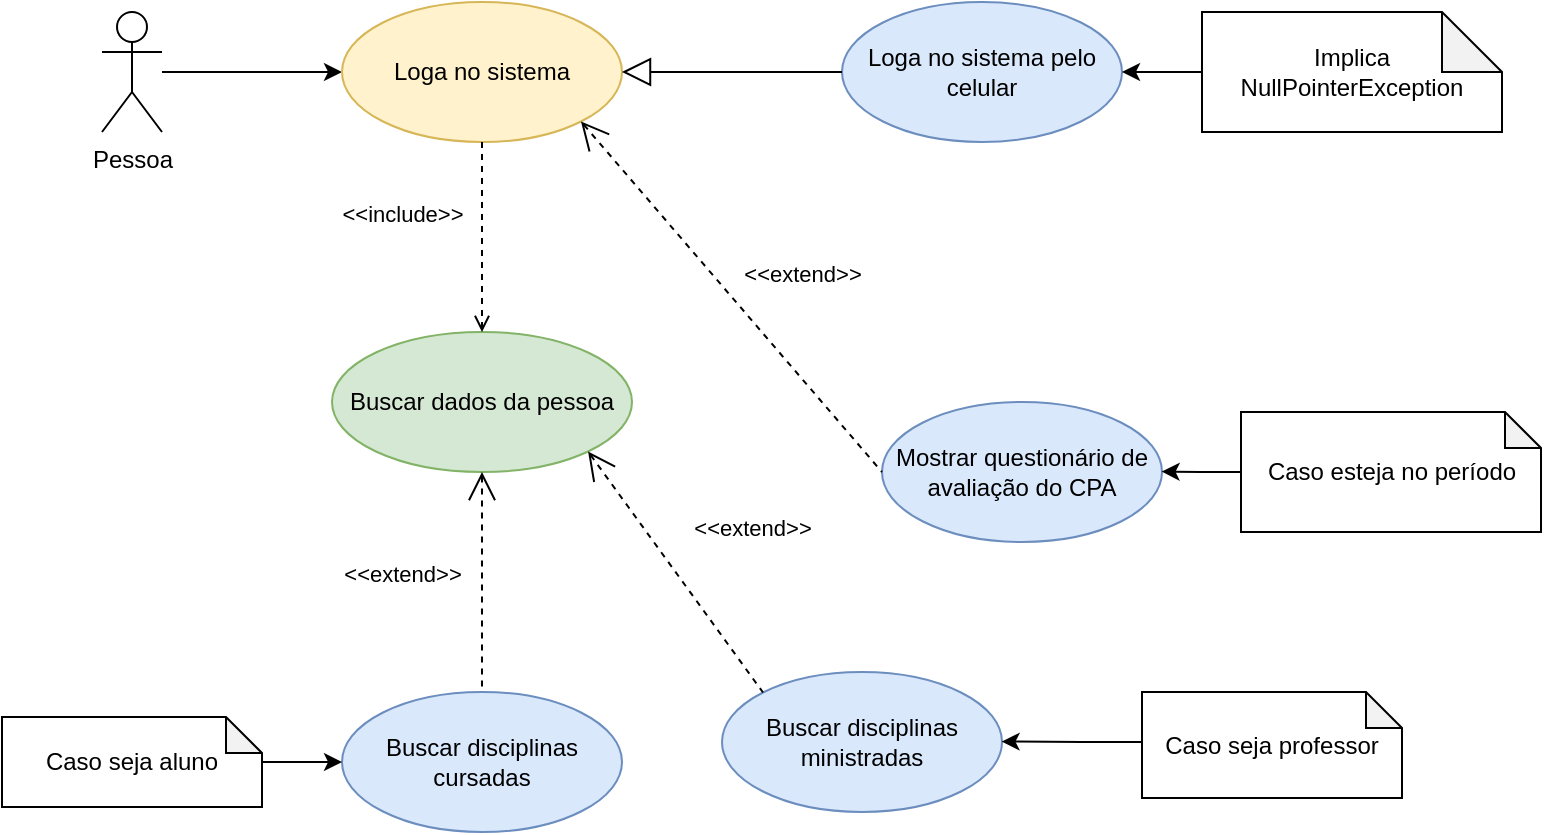 <mxfile version="12.2.2" type="device" pages="1"><diagram id="Rfm6kHef2wPuEiEDzp4q" name="Page-1"><mxGraphModel dx="1005" dy="562" grid="1" gridSize="10" guides="1" tooltips="1" connect="1" arrows="1" fold="1" page="1" pageScale="1" pageWidth="827" pageHeight="1169" math="0" shadow="0"><root><mxCell id="0"/><mxCell id="1" parent="0"/><mxCell id="rjZwlkwgEf6hKx8NJ4GE-5" style="edgeStyle=orthogonalEdgeStyle;rounded=0;orthogonalLoop=1;jettySize=auto;html=1;entryX=0;entryY=0.5;entryDx=0;entryDy=0;" edge="1" parent="1" source="rjZwlkwgEf6hKx8NJ4GE-3" target="rjZwlkwgEf6hKx8NJ4GE-4"><mxGeometry relative="1" as="geometry"/></mxCell><mxCell id="rjZwlkwgEf6hKx8NJ4GE-3" value="Pessoa" style="shape=umlActor;verticalLabelPosition=bottom;labelBackgroundColor=#ffffff;verticalAlign=top;html=1;outlineConnect=0;" vertex="1" parent="1"><mxGeometry x="80" y="40" width="30" height="60" as="geometry"/></mxCell><mxCell id="rjZwlkwgEf6hKx8NJ4GE-4" value="Loga no sistema" style="ellipse;whiteSpace=wrap;html=1;fillColor=#fff2cc;strokeColor=#d6b656;" vertex="1" parent="1"><mxGeometry x="200" y="35" width="140" height="70" as="geometry"/></mxCell><mxCell id="rjZwlkwgEf6hKx8NJ4GE-6" value="Loga no sistema pelo celular" style="ellipse;whiteSpace=wrap;html=1;fillColor=#dae8fc;strokeColor=#6c8ebf;" vertex="1" parent="1"><mxGeometry x="450" y="35" width="140" height="70" as="geometry"/></mxCell><mxCell id="rjZwlkwgEf6hKx8NJ4GE-8" value="Buscar dados da pessoa" style="ellipse;whiteSpace=wrap;html=1;fillColor=#d5e8d4;strokeColor=#82b366;" vertex="1" parent="1"><mxGeometry x="195" y="200" width="150" height="70" as="geometry"/></mxCell><mxCell id="rjZwlkwgEf6hKx8NJ4GE-9" value="Buscar disciplinas cursadas" style="ellipse;whiteSpace=wrap;html=1;fillColor=#dae8fc;strokeColor=#6c8ebf;" vertex="1" parent="1"><mxGeometry x="200" y="380" width="140" height="70" as="geometry"/></mxCell><mxCell id="rjZwlkwgEf6hKx8NJ4GE-10" value="Buscar disciplinas ministradas" style="ellipse;whiteSpace=wrap;html=1;fillColor=#dae8fc;strokeColor=#6c8ebf;" vertex="1" parent="1"><mxGeometry x="390" y="370" width="140" height="70" as="geometry"/></mxCell><mxCell id="rjZwlkwgEf6hKx8NJ4GE-11" value="Mostrar questionário de avaliação do CPA" style="ellipse;whiteSpace=wrap;html=1;fillColor=#dae8fc;strokeColor=#6c8ebf;" vertex="1" parent="1"><mxGeometry x="470" y="235" width="140" height="70" as="geometry"/></mxCell><mxCell id="rjZwlkwgEf6hKx8NJ4GE-12" value="" style="edgeStyle=none;html=1;endArrow=block;endFill=0;endSize=12;verticalAlign=bottom;entryX=1;entryY=0.5;entryDx=0;entryDy=0;exitX=0;exitY=0.5;exitDx=0;exitDy=0;" edge="1" parent="1" source="rjZwlkwgEf6hKx8NJ4GE-6" target="rjZwlkwgEf6hKx8NJ4GE-4"><mxGeometry width="160" relative="1" as="geometry"><mxPoint x="70" y="530" as="sourcePoint"/><mxPoint x="230" y="530" as="targetPoint"/></mxGeometry></mxCell><mxCell id="rjZwlkwgEf6hKx8NJ4GE-13" value="&amp;lt;&amp;lt;include&amp;gt;&amp;gt;" style="edgeStyle=none;html=1;endArrow=open;verticalAlign=bottom;dashed=1;labelBackgroundColor=none;entryX=0.5;entryY=0;entryDx=0;entryDy=0;" edge="1" parent="1" source="rjZwlkwgEf6hKx8NJ4GE-4" target="rjZwlkwgEf6hKx8NJ4GE-8"><mxGeometry x="-0.053" y="-40" width="160" relative="1" as="geometry"><mxPoint x="270" y="105" as="sourcePoint"/><mxPoint x="440" y="160" as="targetPoint"/><mxPoint as="offset"/></mxGeometry></mxCell><mxCell id="rjZwlkwgEf6hKx8NJ4GE-16" value="&amp;lt;&amp;lt;extend&amp;gt;&amp;gt;" style="edgeStyle=none;html=1;startArrow=open;endArrow=none;startSize=12;verticalAlign=bottom;dashed=1;labelBackgroundColor=none;exitX=0.5;exitY=1;exitDx=0;exitDy=0;entryX=0.5;entryY=0;entryDx=0;entryDy=0;" edge="1" parent="1" source="rjZwlkwgEf6hKx8NJ4GE-8" target="rjZwlkwgEf6hKx8NJ4GE-9"><mxGeometry x="0.091" y="-40" width="160" relative="1" as="geometry"><mxPoint x="260" y="320" as="sourcePoint"/><mxPoint x="420" y="320" as="targetPoint"/><mxPoint as="offset"/></mxGeometry></mxCell><mxCell id="rjZwlkwgEf6hKx8NJ4GE-17" value="&amp;lt;&amp;lt;extend&amp;gt;&amp;gt;" style="edgeStyle=none;html=1;startArrow=open;endArrow=none;startSize=12;verticalAlign=bottom;dashed=1;labelBackgroundColor=none;exitX=1;exitY=1;exitDx=0;exitDy=0;entryX=0;entryY=0.5;entryDx=0;entryDy=0;" edge="1" parent="1" source="rjZwlkwgEf6hKx8NJ4GE-4" target="rjZwlkwgEf6hKx8NJ4GE-11"><mxGeometry x="0.182" y="28" width="160" relative="1" as="geometry"><mxPoint x="280" y="280.0" as="sourcePoint"/><mxPoint x="280" y="390" as="targetPoint"/><mxPoint as="offset"/></mxGeometry></mxCell><mxCell id="rjZwlkwgEf6hKx8NJ4GE-18" value="&amp;lt;&amp;lt;extend&amp;gt;&amp;gt;" style="edgeStyle=none;html=1;startArrow=open;endArrow=none;startSize=12;verticalAlign=bottom;dashed=1;labelBackgroundColor=none;exitX=1;exitY=1;exitDx=0;exitDy=0;entryX=0;entryY=0;entryDx=0;entryDy=0;" edge="1" parent="1" source="rjZwlkwgEf6hKx8NJ4GE-8" target="rjZwlkwgEf6hKx8NJ4GE-10"><mxGeometry x="0.15" y="39" width="160" relative="1" as="geometry"><mxPoint x="355" y="245.0" as="sourcePoint"/><mxPoint x="520" y="295.0" as="targetPoint"/><mxPoint y="1" as="offset"/></mxGeometry></mxCell><mxCell id="rjZwlkwgEf6hKx8NJ4GE-24" style="edgeStyle=orthogonalEdgeStyle;rounded=0;orthogonalLoop=1;jettySize=auto;html=1;entryX=1;entryY=0.5;entryDx=0;entryDy=0;" edge="1" parent="1" source="rjZwlkwgEf6hKx8NJ4GE-23" target="rjZwlkwgEf6hKx8NJ4GE-6"><mxGeometry relative="1" as="geometry"/></mxCell><mxCell id="rjZwlkwgEf6hKx8NJ4GE-23" value="Implica NullPointerException" style="shape=note;whiteSpace=wrap;html=1;backgroundOutline=1;darkOpacity=0.05;" vertex="1" parent="1"><mxGeometry x="630" y="40" width="150" height="60" as="geometry"/></mxCell><mxCell id="rjZwlkwgEf6hKx8NJ4GE-25" style="edgeStyle=orthogonalEdgeStyle;rounded=0;orthogonalLoop=1;jettySize=auto;html=1;entryX=1;entryY=0.5;entryDx=0;entryDy=0;" edge="1" source="rjZwlkwgEf6hKx8NJ4GE-26" parent="1"><mxGeometry relative="1" as="geometry"><mxPoint x="609.794" y="269.765" as="targetPoint"/></mxGeometry></mxCell><mxCell id="rjZwlkwgEf6hKx8NJ4GE-26" value="Caso esteja no período" style="shape=note;whiteSpace=wrap;html=1;backgroundOutline=1;darkOpacity=0.05;size=18;" vertex="1" parent="1"><mxGeometry x="649.5" y="240" width="150" height="60" as="geometry"/></mxCell><mxCell id="rjZwlkwgEf6hKx8NJ4GE-27" style="edgeStyle=orthogonalEdgeStyle;rounded=0;orthogonalLoop=1;jettySize=auto;html=1;entryX=1;entryY=0.5;entryDx=0;entryDy=0;" edge="1" source="rjZwlkwgEf6hKx8NJ4GE-28" parent="1"><mxGeometry relative="1" as="geometry"><mxPoint x="529.794" y="404.765" as="targetPoint"/><Array as="points"><mxPoint x="570" y="405"/><mxPoint x="570" y="405"/></Array></mxGeometry></mxCell><mxCell id="rjZwlkwgEf6hKx8NJ4GE-28" value="Caso seja professor" style="shape=note;whiteSpace=wrap;html=1;backgroundOutline=1;darkOpacity=0.05;size=18;" vertex="1" parent="1"><mxGeometry x="600" y="380" width="130" height="53" as="geometry"/></mxCell><mxCell id="rjZwlkwgEf6hKx8NJ4GE-31" style="edgeStyle=orthogonalEdgeStyle;rounded=0;orthogonalLoop=1;jettySize=auto;html=1;entryX=0;entryY=0.5;entryDx=0;entryDy=0;" edge="1" parent="1" source="rjZwlkwgEf6hKx8NJ4GE-30" target="rjZwlkwgEf6hKx8NJ4GE-9"><mxGeometry relative="1" as="geometry"/></mxCell><mxCell id="rjZwlkwgEf6hKx8NJ4GE-30" value="Caso seja aluno" style="shape=note;whiteSpace=wrap;html=1;backgroundOutline=1;darkOpacity=0.05;size=18;" vertex="1" parent="1"><mxGeometry x="30" y="392.5" width="130" height="45" as="geometry"/></mxCell></root></mxGraphModel></diagram></mxfile>